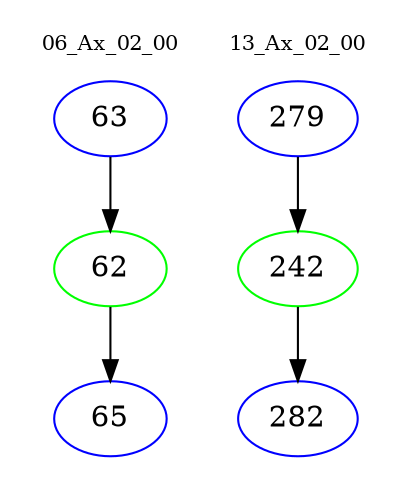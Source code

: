 digraph{
subgraph cluster_0 {
color = white
label = "06_Ax_02_00";
fontsize=10;
T0_63 [label="63", color="blue"]
T0_63 -> T0_62 [color="black"]
T0_62 [label="62", color="green"]
T0_62 -> T0_65 [color="black"]
T0_65 [label="65", color="blue"]
}
subgraph cluster_1 {
color = white
label = "13_Ax_02_00";
fontsize=10;
T1_279 [label="279", color="blue"]
T1_279 -> T1_242 [color="black"]
T1_242 [label="242", color="green"]
T1_242 -> T1_282 [color="black"]
T1_282 [label="282", color="blue"]
}
}
